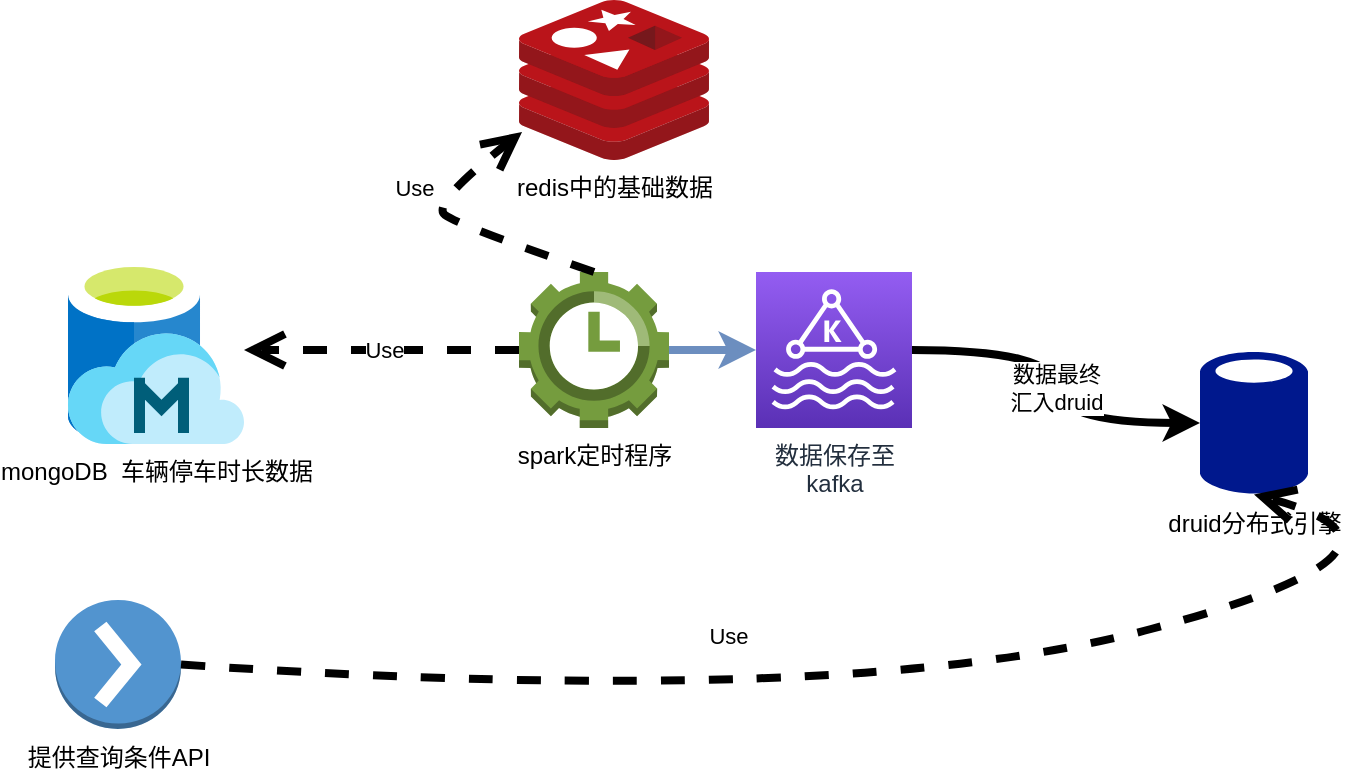 <mxfile version="12.2.4" type="github" pages="1">
  <diagram id="L4WbK76gIzjxOnFG95fo" name="Page-1">
    <mxGraphModel dx="772" dy="900" grid="0" gridSize="10" guides="1" tooltips="1" connect="1" arrows="1" fold="1" page="0" pageScale="1" pageWidth="827" pageHeight="1169" background="none" math="0" shadow="0">
      <root>
        <mxCell id="0"/>
        <mxCell id="1" parent="0"/>
        <mxCell id="fUflsA1uZveHPatxNksZ-9" value="mongoDB&amp;nbsp; 车辆停车时长数据" style="aspect=fixed;html=1;points=[];align=center;image;fontSize=12;image=img/lib/mscae/Managed_Databases.svg;" parent="1" vertex="1">
          <mxGeometry x="124" y="-135" width="88" height="94" as="geometry"/>
        </mxCell>
        <mxCell id="c5coazDtm47vXDaHpvgy-1" value="提供查询条件API" style="outlineConnect=0;dashed=0;verticalLabelPosition=bottom;verticalAlign=top;align=center;html=1;shape=mxgraph.aws3.action;fillColor=#5294CF;gradientColor=none;" parent="1" vertex="1">
          <mxGeometry x="117.5" y="37" width="63" height="64.5" as="geometry"/>
        </mxCell>
        <mxCell id="WQ_rB6_KfM2h-QvSV6rr-1" value="druid分布式引擎" style="aspect=fixed;pointerEvents=1;shadow=0;dashed=0;html=1;strokeColor=none;labelPosition=center;verticalLabelPosition=bottom;verticalAlign=top;align=center;fillColor=#00188D;shape=mxgraph.mscae.enterprise.database_generic" parent="1" vertex="1">
          <mxGeometry x="690" y="-88" width="54" height="73" as="geometry"/>
        </mxCell>
        <mxCell id="WQ_rB6_KfM2h-QvSV6rr-10" value="" style="edgeStyle=orthogonalEdgeStyle;rounded=0;orthogonalLoop=1;jettySize=auto;html=1;strokeWidth=4;fillColor=#dae8fc;strokeColor=#6c8ebf;" parent="1" source="WQ_rB6_KfM2h-QvSV6rr-2" target="WQ_rB6_KfM2h-QvSV6rr-4" edge="1">
          <mxGeometry relative="1" as="geometry"/>
        </mxCell>
        <mxCell id="WQ_rB6_KfM2h-QvSV6rr-2" value="spark定时程序&lt;br&gt;" style="outlineConnect=0;dashed=0;verticalLabelPosition=bottom;verticalAlign=top;align=center;html=1;shape=mxgraph.aws3.maintenance_window;fillColor=#759C3E;gradientColor=none;" parent="1" vertex="1">
          <mxGeometry x="349.5" y="-127" width="75" height="78" as="geometry"/>
        </mxCell>
        <mxCell id="WQ_rB6_KfM2h-QvSV6rr-16" value="数据最终&lt;br&gt;汇入druid" style="edgeStyle=orthogonalEdgeStyle;orthogonalLoop=1;jettySize=auto;html=1;strokeWidth=4;entryX=0;entryY=0.5;entryDx=0;entryDy=0;entryPerimeter=0;curved=1;" parent="1" source="WQ_rB6_KfM2h-QvSV6rr-4" target="WQ_rB6_KfM2h-QvSV6rr-1" edge="1">
          <mxGeometry relative="1" as="geometry">
            <mxPoint x="626" y="-88" as="targetPoint"/>
          </mxGeometry>
        </mxCell>
        <mxCell id="WQ_rB6_KfM2h-QvSV6rr-4" value="数据保存至&lt;br&gt;kafka" style="outlineConnect=0;fontColor=#232F3E;gradientColor=#945DF2;gradientDirection=north;fillColor=#5A30B5;strokeColor=#ffffff;dashed=0;verticalLabelPosition=bottom;verticalAlign=top;align=center;html=1;fontSize=12;fontStyle=0;aspect=fixed;shape=mxgraph.aws4.resourceIcon;resIcon=mxgraph.aws4.managed_streaming_for_kafka;" parent="1" vertex="1">
          <mxGeometry x="468" y="-127" width="78" height="78" as="geometry"/>
        </mxCell>
        <mxCell id="WQ_rB6_KfM2h-QvSV6rr-19" value="Use" style="endArrow=open;endSize=12;dashed=1;html=1;strokeWidth=4;curved=1;exitX=1;exitY=0.5;exitDx=0;exitDy=0;exitPerimeter=0;entryX=0.5;entryY=0.99;entryDx=0;entryDy=0;entryPerimeter=0;" parent="1" source="c5coazDtm47vXDaHpvgy-1" target="WQ_rB6_KfM2h-QvSV6rr-1" edge="1">
          <mxGeometry x="-0.277" y="33" width="160" relative="1" as="geometry">
            <mxPoint x="707.5" y="58.713" as="sourcePoint"/>
            <mxPoint x="424.5" y="24" as="targetPoint"/>
            <Array as="points">
              <mxPoint x="514" y="92"/>
              <mxPoint x="817" y="11"/>
            </Array>
            <mxPoint as="offset"/>
          </mxGeometry>
        </mxCell>
        <mxCell id="WQ_rB6_KfM2h-QvSV6rr-22" value="Use" style="endArrow=open;endSize=12;dashed=1;html=1;strokeWidth=4;exitX=0;exitY=0.5;exitDx=0;exitDy=0;exitPerimeter=0;" parent="1" source="WQ_rB6_KfM2h-QvSV6rr-2" target="fUflsA1uZveHPatxNksZ-9" edge="1">
          <mxGeometry x="-0.013" width="160" relative="1" as="geometry">
            <mxPoint x="212" y="-168" as="sourcePoint"/>
            <mxPoint x="372" y="-168" as="targetPoint"/>
            <mxPoint as="offset"/>
          </mxGeometry>
        </mxCell>
        <mxCell id="KI7ir71bEpRMWDz0nZgo-1" value="redis中的基础数据" style="aspect=fixed;html=1;points=[];align=center;image;fontSize=12;image=img/lib/mscae/Cache_Redis_Product.svg;" vertex="1" parent="1">
          <mxGeometry x="349.5" y="-263" width="95" height="80" as="geometry"/>
        </mxCell>
        <mxCell id="KI7ir71bEpRMWDz0nZgo-5" value="Use" style="endArrow=open;endSize=12;dashed=1;html=1;strokeWidth=4;exitX=0.5;exitY=0;exitDx=0;exitDy=0;exitPerimeter=0;entryX=0.016;entryY=0.825;entryDx=0;entryDy=0;entryPerimeter=0;curved=1;" edge="1" parent="1" source="WQ_rB6_KfM2h-QvSV6rr-2" target="KI7ir71bEpRMWDz0nZgo-1">
          <mxGeometry x="0.21" y="11" width="160" relative="1" as="geometry">
            <mxPoint x="615" y="-196.5" as="sourcePoint"/>
            <mxPoint x="477.5" y="-196.5" as="targetPoint"/>
            <mxPoint x="-1" y="1" as="offset"/>
            <Array as="points">
              <mxPoint x="320" y="-150"/>
              <mxPoint x="305" y="-161"/>
            </Array>
          </mxGeometry>
        </mxCell>
      </root>
    </mxGraphModel>
  </diagram>
</mxfile>
